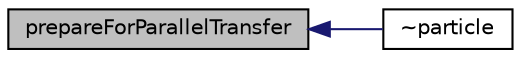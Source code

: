 digraph "prepareForParallelTransfer"
{
  bgcolor="transparent";
  edge [fontname="Helvetica",fontsize="10",labelfontname="Helvetica",labelfontsize="10"];
  node [fontname="Helvetica",fontsize="10",shape=record];
  rankdir="LR";
  Node1 [label="prepareForParallelTransfer",height=0.2,width=0.4,color="black", fillcolor="grey75", style="filled", fontcolor="black"];
  Node1 -> Node2 [dir="back",color="midnightblue",fontsize="10",style="solid",fontname="Helvetica"];
  Node2 [label="~particle",height=0.2,width=0.4,color="black",URL="$a01812.html#a21cc76910d09c0550f6ce9f2ed3b2f52",tooltip="Destructor. "];
}
